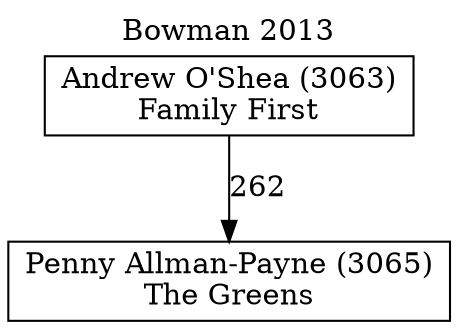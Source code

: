 // House preference flow
digraph "Penny Allman-Payne (3065)_Bowman_2013" {
	graph [label="Bowman 2013" labelloc=t mclimit=10]
	node [shape=box]
	"Andrew O'Shea (3063)" [label="Andrew O'Shea (3063)
Family First"]
	"Penny Allman-Payne (3065)" [label="Penny Allman-Payne (3065)
The Greens"]
	"Andrew O'Shea (3063)" -> "Penny Allman-Payne (3065)" [label=262]
}
